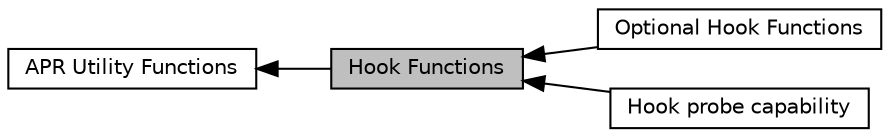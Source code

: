 digraph "Hook Functions"
{
  edge [fontname="Helvetica",fontsize="10",labelfontname="Helvetica",labelfontsize="10"];
  node [fontname="Helvetica",fontsize="10",shape=record];
  rankdir=LR;
  Node3 [label="Optional Hook Functions",height=0.2,width=0.4,color="black", fillcolor="white", style="filled",URL="$group___a_p_r___util___o_p_t___h_o_o_k.html"];
  Node0 [label="Hook Functions",height=0.2,width=0.4,color="black", fillcolor="grey75", style="filled", fontcolor="black"];
  Node2 [label="Hook probe capability",height=0.2,width=0.4,color="black", fillcolor="white", style="filled",URL="$group__apr__hook__probes.html"];
  Node1 [label="APR Utility Functions",height=0.2,width=0.4,color="black", fillcolor="white", style="filled",URL="$group___a_p_r___util.html"];
  Node1->Node0 [shape=plaintext, dir="back", style="solid"];
  Node0->Node2 [shape=plaintext, dir="back", style="solid"];
  Node0->Node3 [shape=plaintext, dir="back", style="solid"];
}

